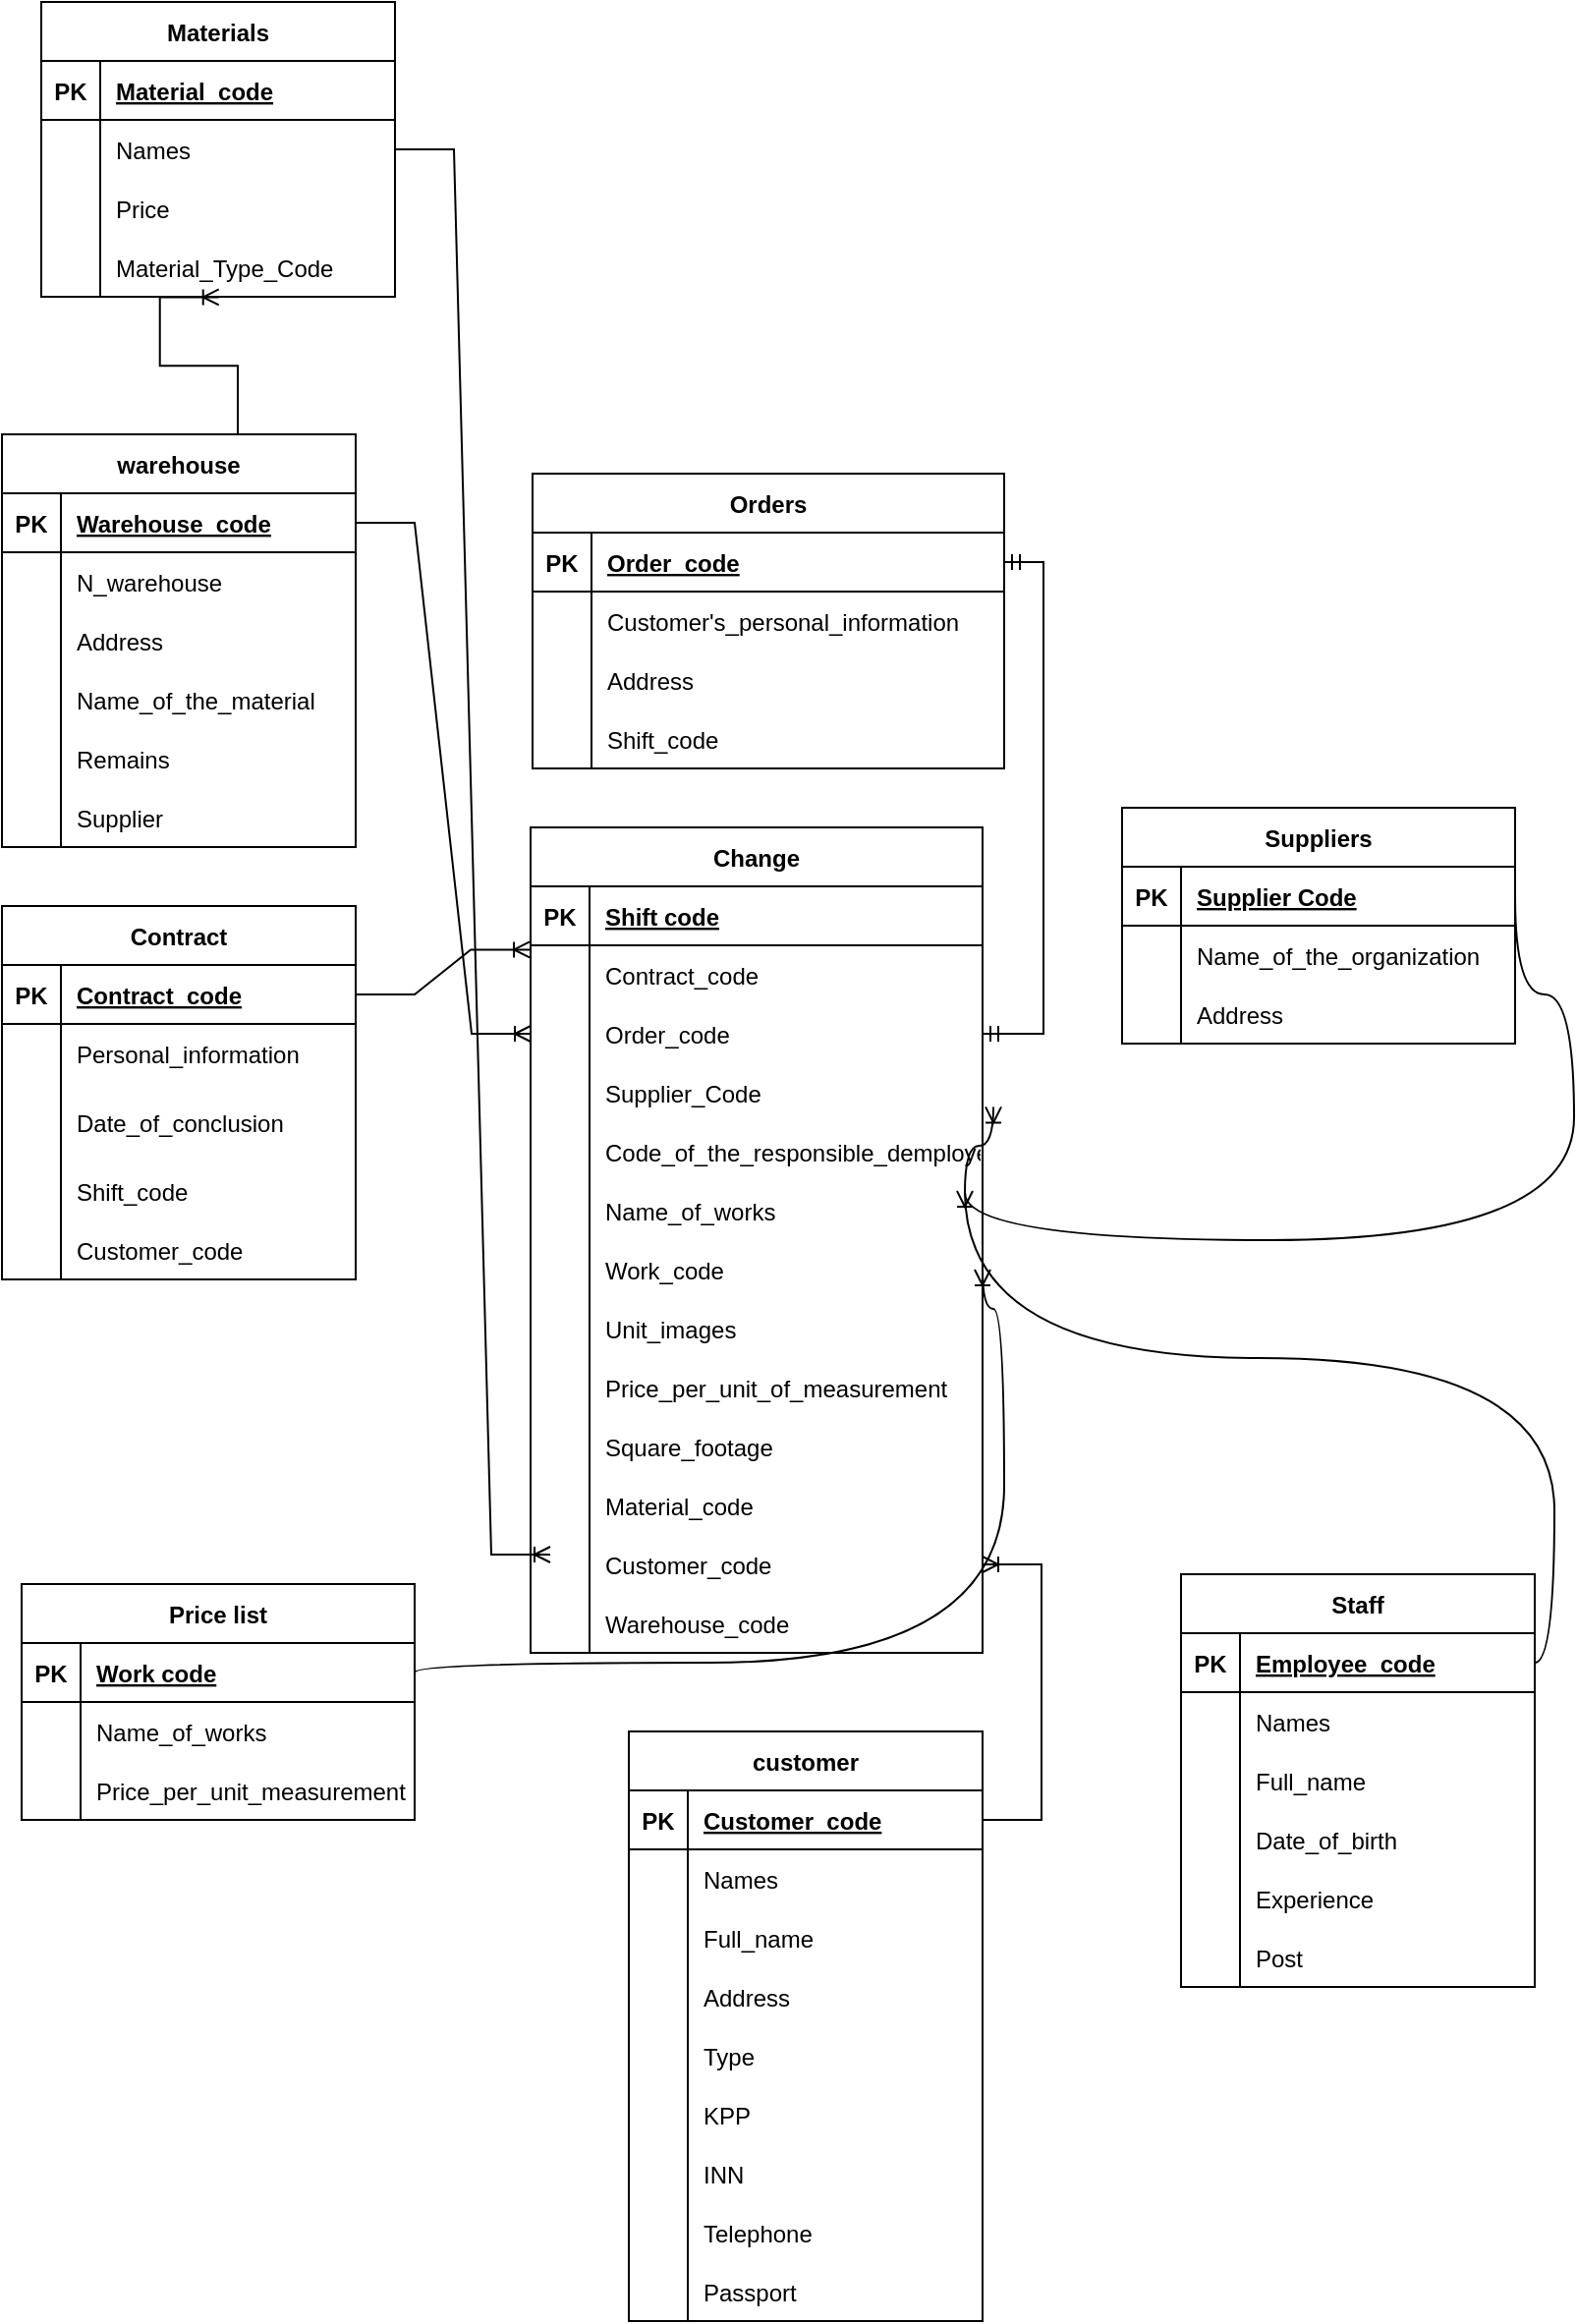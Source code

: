 <mxfile version="20.5.3" type="github">
  <diagram id="OFI7wvl5KYQrq9Ls-xoK" name="Страница 1">
    <mxGraphModel dx="997" dy="1709" grid="1" gridSize="10" guides="1" tooltips="1" connect="1" arrows="1" fold="1" page="1" pageScale="1" pageWidth="827" pageHeight="1169" math="0" shadow="0">
      <root>
        <mxCell id="0" />
        <mxCell id="1" parent="0" />
        <mxCell id="4_44RCQVXp3k6kY-jnT7-1" value="Contract" style="shape=table;startSize=30;container=1;collapsible=1;childLayout=tableLayout;fixedRows=1;rowLines=0;fontStyle=1;align=center;resizeLast=1;" parent="1" vertex="1">
          <mxGeometry x="10" y="180" width="180" height="190" as="geometry" />
        </mxCell>
        <mxCell id="4_44RCQVXp3k6kY-jnT7-2" value="" style="shape=tableRow;horizontal=0;startSize=0;swimlaneHead=0;swimlaneBody=0;fillColor=none;collapsible=0;dropTarget=0;points=[[0,0.5],[1,0.5]];portConstraint=eastwest;top=0;left=0;right=0;bottom=1;" parent="4_44RCQVXp3k6kY-jnT7-1" vertex="1">
          <mxGeometry y="30" width="180" height="30" as="geometry" />
        </mxCell>
        <mxCell id="4_44RCQVXp3k6kY-jnT7-3" value="PK" style="shape=partialRectangle;connectable=0;fillColor=none;top=0;left=0;bottom=0;right=0;fontStyle=1;overflow=hidden;" parent="4_44RCQVXp3k6kY-jnT7-2" vertex="1">
          <mxGeometry width="30" height="30" as="geometry">
            <mxRectangle width="30" height="30" as="alternateBounds" />
          </mxGeometry>
        </mxCell>
        <mxCell id="4_44RCQVXp3k6kY-jnT7-4" value="Contract_code" style="shape=partialRectangle;connectable=0;fillColor=none;top=0;left=0;bottom=0;right=0;align=left;spacingLeft=6;fontStyle=5;overflow=hidden;" parent="4_44RCQVXp3k6kY-jnT7-2" vertex="1">
          <mxGeometry x="30" width="150" height="30" as="geometry">
            <mxRectangle width="150" height="30" as="alternateBounds" />
          </mxGeometry>
        </mxCell>
        <mxCell id="4_44RCQVXp3k6kY-jnT7-5" value="" style="shape=tableRow;horizontal=0;startSize=0;swimlaneHead=0;swimlaneBody=0;fillColor=none;collapsible=0;dropTarget=0;points=[[0,0.5],[1,0.5]];portConstraint=eastwest;top=0;left=0;right=0;bottom=0;" parent="4_44RCQVXp3k6kY-jnT7-1" vertex="1">
          <mxGeometry y="60" width="180" height="30" as="geometry" />
        </mxCell>
        <mxCell id="4_44RCQVXp3k6kY-jnT7-6" value="" style="shape=partialRectangle;connectable=0;fillColor=none;top=0;left=0;bottom=0;right=0;editable=1;overflow=hidden;" parent="4_44RCQVXp3k6kY-jnT7-5" vertex="1">
          <mxGeometry width="30" height="30" as="geometry">
            <mxRectangle width="30" height="30" as="alternateBounds" />
          </mxGeometry>
        </mxCell>
        <mxCell id="4_44RCQVXp3k6kY-jnT7-7" value="Personal_information" style="shape=partialRectangle;connectable=0;fillColor=none;top=0;left=0;bottom=0;right=0;align=left;spacingLeft=6;overflow=hidden;" parent="4_44RCQVXp3k6kY-jnT7-5" vertex="1">
          <mxGeometry x="30" width="150" height="30" as="geometry">
            <mxRectangle width="150" height="30" as="alternateBounds" />
          </mxGeometry>
        </mxCell>
        <mxCell id="4_44RCQVXp3k6kY-jnT7-8" value="" style="shape=tableRow;horizontal=0;startSize=0;swimlaneHead=0;swimlaneBody=0;fillColor=none;collapsible=0;dropTarget=0;points=[[0,0.5],[1,0.5]];portConstraint=eastwest;top=0;left=0;right=0;bottom=0;" parent="4_44RCQVXp3k6kY-jnT7-1" vertex="1">
          <mxGeometry y="90" width="180" height="40" as="geometry" />
        </mxCell>
        <mxCell id="4_44RCQVXp3k6kY-jnT7-9" value="" style="shape=partialRectangle;connectable=0;fillColor=none;top=0;left=0;bottom=0;right=0;editable=1;overflow=hidden;" parent="4_44RCQVXp3k6kY-jnT7-8" vertex="1">
          <mxGeometry width="30" height="40" as="geometry">
            <mxRectangle width="30" height="40" as="alternateBounds" />
          </mxGeometry>
        </mxCell>
        <mxCell id="4_44RCQVXp3k6kY-jnT7-10" value="Date_of_conclusion" style="shape=partialRectangle;connectable=0;fillColor=none;top=0;left=0;bottom=0;right=0;align=left;spacingLeft=6;overflow=hidden;" parent="4_44RCQVXp3k6kY-jnT7-8" vertex="1">
          <mxGeometry x="30" width="150" height="40" as="geometry">
            <mxRectangle width="150" height="40" as="alternateBounds" />
          </mxGeometry>
        </mxCell>
        <mxCell id="Oz47aColE9od0-12yIaC-39" style="shape=tableRow;horizontal=0;startSize=0;swimlaneHead=0;swimlaneBody=0;fillColor=none;collapsible=0;dropTarget=0;points=[[0,0.5],[1,0.5]];portConstraint=eastwest;top=0;left=0;right=0;bottom=0;" parent="4_44RCQVXp3k6kY-jnT7-1" vertex="1">
          <mxGeometry y="130" width="180" height="30" as="geometry" />
        </mxCell>
        <mxCell id="Oz47aColE9od0-12yIaC-40" style="shape=partialRectangle;connectable=0;fillColor=none;top=0;left=0;bottom=0;right=0;editable=1;overflow=hidden;" parent="Oz47aColE9od0-12yIaC-39" vertex="1">
          <mxGeometry width="30" height="30" as="geometry">
            <mxRectangle width="30" height="30" as="alternateBounds" />
          </mxGeometry>
        </mxCell>
        <mxCell id="Oz47aColE9od0-12yIaC-41" value="Shift_code" style="shape=partialRectangle;connectable=0;fillColor=none;top=0;left=0;bottom=0;right=0;align=left;spacingLeft=6;overflow=hidden;" parent="Oz47aColE9od0-12yIaC-39" vertex="1">
          <mxGeometry x="30" width="150" height="30" as="geometry">
            <mxRectangle width="150" height="30" as="alternateBounds" />
          </mxGeometry>
        </mxCell>
        <mxCell id="Oz47aColE9od0-12yIaC-42" style="shape=tableRow;horizontal=0;startSize=0;swimlaneHead=0;swimlaneBody=0;fillColor=none;collapsible=0;dropTarget=0;points=[[0,0.5],[1,0.5]];portConstraint=eastwest;top=0;left=0;right=0;bottom=0;" parent="4_44RCQVXp3k6kY-jnT7-1" vertex="1">
          <mxGeometry y="160" width="180" height="30" as="geometry" />
        </mxCell>
        <mxCell id="Oz47aColE9od0-12yIaC-43" style="shape=partialRectangle;connectable=0;fillColor=none;top=0;left=0;bottom=0;right=0;editable=1;overflow=hidden;" parent="Oz47aColE9od0-12yIaC-42" vertex="1">
          <mxGeometry width="30" height="30" as="geometry">
            <mxRectangle width="30" height="30" as="alternateBounds" />
          </mxGeometry>
        </mxCell>
        <mxCell id="Oz47aColE9od0-12yIaC-44" value="Customer_code" style="shape=partialRectangle;connectable=0;fillColor=none;top=0;left=0;bottom=0;right=0;align=left;spacingLeft=6;overflow=hidden;" parent="Oz47aColE9od0-12yIaC-42" vertex="1">
          <mxGeometry x="30" width="150" height="30" as="geometry">
            <mxRectangle width="150" height="30" as="alternateBounds" />
          </mxGeometry>
        </mxCell>
        <mxCell id="4_44RCQVXp3k6kY-jnT7-11" value="Change" style="shape=table;startSize=30;container=1;collapsible=1;childLayout=tableLayout;fixedRows=1;rowLines=0;fontStyle=1;align=center;resizeLast=1;gradientColor=none;" parent="1" vertex="1">
          <mxGeometry x="279" y="140" width="230" height="420" as="geometry" />
        </mxCell>
        <mxCell id="4_44RCQVXp3k6kY-jnT7-12" value="" style="shape=tableRow;horizontal=0;startSize=0;swimlaneHead=0;swimlaneBody=0;fillColor=none;collapsible=0;dropTarget=0;points=[[0,0.5],[1,0.5]];portConstraint=eastwest;top=0;left=0;right=0;bottom=1;" parent="4_44RCQVXp3k6kY-jnT7-11" vertex="1">
          <mxGeometry y="30" width="230" height="30" as="geometry" />
        </mxCell>
        <mxCell id="4_44RCQVXp3k6kY-jnT7-13" value="PK" style="shape=partialRectangle;connectable=0;fillColor=none;top=0;left=0;bottom=0;right=0;fontStyle=1;overflow=hidden;" parent="4_44RCQVXp3k6kY-jnT7-12" vertex="1">
          <mxGeometry width="30" height="30" as="geometry">
            <mxRectangle width="30" height="30" as="alternateBounds" />
          </mxGeometry>
        </mxCell>
        <mxCell id="4_44RCQVXp3k6kY-jnT7-14" value="Shift code" style="shape=partialRectangle;connectable=0;fillColor=none;top=0;left=0;bottom=0;right=0;align=left;spacingLeft=6;fontStyle=5;overflow=hidden;" parent="4_44RCQVXp3k6kY-jnT7-12" vertex="1">
          <mxGeometry x="30" width="200" height="30" as="geometry">
            <mxRectangle width="200" height="30" as="alternateBounds" />
          </mxGeometry>
        </mxCell>
        <mxCell id="4_44RCQVXp3k6kY-jnT7-15" value="" style="shape=tableRow;horizontal=0;startSize=0;swimlaneHead=0;swimlaneBody=0;fillColor=none;collapsible=0;dropTarget=0;points=[[0,0.5],[1,0.5]];portConstraint=eastwest;top=0;left=0;right=0;bottom=0;" parent="4_44RCQVXp3k6kY-jnT7-11" vertex="1">
          <mxGeometry y="60" width="230" height="30" as="geometry" />
        </mxCell>
        <mxCell id="4_44RCQVXp3k6kY-jnT7-16" value="" style="shape=partialRectangle;connectable=0;fillColor=none;top=0;left=0;bottom=0;right=0;editable=1;overflow=hidden;" parent="4_44RCQVXp3k6kY-jnT7-15" vertex="1">
          <mxGeometry width="30" height="30" as="geometry">
            <mxRectangle width="30" height="30" as="alternateBounds" />
          </mxGeometry>
        </mxCell>
        <mxCell id="4_44RCQVXp3k6kY-jnT7-17" value="Contract_code" style="shape=partialRectangle;connectable=0;fillColor=none;top=0;left=0;bottom=0;right=0;align=left;spacingLeft=6;overflow=hidden;" parent="4_44RCQVXp3k6kY-jnT7-15" vertex="1">
          <mxGeometry x="30" width="200" height="30" as="geometry">
            <mxRectangle width="200" height="30" as="alternateBounds" />
          </mxGeometry>
        </mxCell>
        <mxCell id="4_44RCQVXp3k6kY-jnT7-18" value="" style="shape=tableRow;horizontal=0;startSize=0;swimlaneHead=0;swimlaneBody=0;fillColor=none;collapsible=0;dropTarget=0;points=[[0,0.5],[1,0.5]];portConstraint=eastwest;top=0;left=0;right=0;bottom=0;" parent="4_44RCQVXp3k6kY-jnT7-11" vertex="1">
          <mxGeometry y="90" width="230" height="30" as="geometry" />
        </mxCell>
        <mxCell id="4_44RCQVXp3k6kY-jnT7-19" value="" style="shape=partialRectangle;connectable=0;fillColor=none;top=0;left=0;bottom=0;right=0;editable=1;overflow=hidden;" parent="4_44RCQVXp3k6kY-jnT7-18" vertex="1">
          <mxGeometry width="30" height="30" as="geometry">
            <mxRectangle width="30" height="30" as="alternateBounds" />
          </mxGeometry>
        </mxCell>
        <mxCell id="4_44RCQVXp3k6kY-jnT7-20" value="Order_code" style="shape=partialRectangle;connectable=0;fillColor=none;top=0;left=0;bottom=0;right=0;align=left;spacingLeft=6;overflow=hidden;" parent="4_44RCQVXp3k6kY-jnT7-18" vertex="1">
          <mxGeometry x="30" width="200" height="30" as="geometry">
            <mxRectangle width="200" height="30" as="alternateBounds" />
          </mxGeometry>
        </mxCell>
        <mxCell id="4_44RCQVXp3k6kY-jnT7-21" style="shape=tableRow;horizontal=0;startSize=0;swimlaneHead=0;swimlaneBody=0;fillColor=none;collapsible=0;dropTarget=0;points=[[0,0.5],[1,0.5]];portConstraint=eastwest;top=0;left=0;right=0;bottom=0;" parent="4_44RCQVXp3k6kY-jnT7-11" vertex="1">
          <mxGeometry y="120" width="230" height="30" as="geometry" />
        </mxCell>
        <mxCell id="4_44RCQVXp3k6kY-jnT7-22" style="shape=partialRectangle;connectable=0;fillColor=none;top=0;left=0;bottom=0;right=0;editable=1;overflow=hidden;" parent="4_44RCQVXp3k6kY-jnT7-21" vertex="1">
          <mxGeometry width="30" height="30" as="geometry">
            <mxRectangle width="30" height="30" as="alternateBounds" />
          </mxGeometry>
        </mxCell>
        <mxCell id="4_44RCQVXp3k6kY-jnT7-23" value="Supplier_Code" style="shape=partialRectangle;connectable=0;fillColor=none;top=0;left=0;bottom=0;right=0;align=left;spacingLeft=6;overflow=hidden;" parent="4_44RCQVXp3k6kY-jnT7-21" vertex="1">
          <mxGeometry x="30" width="200" height="30" as="geometry">
            <mxRectangle width="200" height="30" as="alternateBounds" />
          </mxGeometry>
        </mxCell>
        <mxCell id="4_44RCQVXp3k6kY-jnT7-24" style="shape=tableRow;horizontal=0;startSize=0;swimlaneHead=0;swimlaneBody=0;fillColor=none;collapsible=0;dropTarget=0;points=[[0,0.5],[1,0.5]];portConstraint=eastwest;top=0;left=0;right=0;bottom=0;" parent="4_44RCQVXp3k6kY-jnT7-11" vertex="1">
          <mxGeometry y="150" width="230" height="30" as="geometry" />
        </mxCell>
        <mxCell id="4_44RCQVXp3k6kY-jnT7-25" style="shape=partialRectangle;connectable=0;fillColor=none;top=0;left=0;bottom=0;right=0;editable=1;overflow=hidden;" parent="4_44RCQVXp3k6kY-jnT7-24" vertex="1">
          <mxGeometry width="30" height="30" as="geometry">
            <mxRectangle width="30" height="30" as="alternateBounds" />
          </mxGeometry>
        </mxCell>
        <mxCell id="4_44RCQVXp3k6kY-jnT7-26" value="Code_of_the_responsible_demployee" style="shape=partialRectangle;connectable=0;fillColor=none;top=0;left=0;bottom=0;right=0;align=left;spacingLeft=6;overflow=hidden;" parent="4_44RCQVXp3k6kY-jnT7-24" vertex="1">
          <mxGeometry x="30" width="200" height="30" as="geometry">
            <mxRectangle width="200" height="30" as="alternateBounds" />
          </mxGeometry>
        </mxCell>
        <mxCell id="4_44RCQVXp3k6kY-jnT7-27" style="shape=tableRow;horizontal=0;startSize=0;swimlaneHead=0;swimlaneBody=0;fillColor=none;collapsible=0;dropTarget=0;points=[[0,0.5],[1,0.5]];portConstraint=eastwest;top=0;left=0;right=0;bottom=0;" parent="4_44RCQVXp3k6kY-jnT7-11" vertex="1">
          <mxGeometry y="180" width="230" height="30" as="geometry" />
        </mxCell>
        <mxCell id="4_44RCQVXp3k6kY-jnT7-28" style="shape=partialRectangle;connectable=0;fillColor=none;top=0;left=0;bottom=0;right=0;editable=1;overflow=hidden;" parent="4_44RCQVXp3k6kY-jnT7-27" vertex="1">
          <mxGeometry width="30" height="30" as="geometry">
            <mxRectangle width="30" height="30" as="alternateBounds" />
          </mxGeometry>
        </mxCell>
        <mxCell id="4_44RCQVXp3k6kY-jnT7-29" value="Name_of_works" style="shape=partialRectangle;connectable=0;fillColor=none;top=0;left=0;bottom=0;right=0;align=left;spacingLeft=6;overflow=hidden;" parent="4_44RCQVXp3k6kY-jnT7-27" vertex="1">
          <mxGeometry x="30" width="200" height="30" as="geometry">
            <mxRectangle width="200" height="30" as="alternateBounds" />
          </mxGeometry>
        </mxCell>
        <mxCell id="4_44RCQVXp3k6kY-jnT7-30" style="shape=tableRow;horizontal=0;startSize=0;swimlaneHead=0;swimlaneBody=0;fillColor=none;collapsible=0;dropTarget=0;points=[[0,0.5],[1,0.5]];portConstraint=eastwest;top=0;left=0;right=0;bottom=0;" parent="4_44RCQVXp3k6kY-jnT7-11" vertex="1">
          <mxGeometry y="210" width="230" height="30" as="geometry" />
        </mxCell>
        <mxCell id="4_44RCQVXp3k6kY-jnT7-31" style="shape=partialRectangle;connectable=0;fillColor=none;top=0;left=0;bottom=0;right=0;editable=1;overflow=hidden;" parent="4_44RCQVXp3k6kY-jnT7-30" vertex="1">
          <mxGeometry width="30" height="30" as="geometry">
            <mxRectangle width="30" height="30" as="alternateBounds" />
          </mxGeometry>
        </mxCell>
        <mxCell id="4_44RCQVXp3k6kY-jnT7-32" value="Work_code" style="shape=partialRectangle;connectable=0;fillColor=none;top=0;left=0;bottom=0;right=0;align=left;spacingLeft=6;overflow=hidden;" parent="4_44RCQVXp3k6kY-jnT7-30" vertex="1">
          <mxGeometry x="30" width="200" height="30" as="geometry">
            <mxRectangle width="200" height="30" as="alternateBounds" />
          </mxGeometry>
        </mxCell>
        <mxCell id="4_44RCQVXp3k6kY-jnT7-33" style="shape=tableRow;horizontal=0;startSize=0;swimlaneHead=0;swimlaneBody=0;fillColor=none;collapsible=0;dropTarget=0;points=[[0,0.5],[1,0.5]];portConstraint=eastwest;top=0;left=0;right=0;bottom=0;" parent="4_44RCQVXp3k6kY-jnT7-11" vertex="1">
          <mxGeometry y="240" width="230" height="30" as="geometry" />
        </mxCell>
        <mxCell id="4_44RCQVXp3k6kY-jnT7-34" style="shape=partialRectangle;connectable=0;fillColor=none;top=0;left=0;bottom=0;right=0;editable=1;overflow=hidden;" parent="4_44RCQVXp3k6kY-jnT7-33" vertex="1">
          <mxGeometry width="30" height="30" as="geometry">
            <mxRectangle width="30" height="30" as="alternateBounds" />
          </mxGeometry>
        </mxCell>
        <mxCell id="4_44RCQVXp3k6kY-jnT7-35" value="Unit_images" style="shape=partialRectangle;connectable=0;fillColor=none;top=0;left=0;bottom=0;right=0;align=left;spacingLeft=6;overflow=hidden;" parent="4_44RCQVXp3k6kY-jnT7-33" vertex="1">
          <mxGeometry x="30" width="200" height="30" as="geometry">
            <mxRectangle width="200" height="30" as="alternateBounds" />
          </mxGeometry>
        </mxCell>
        <mxCell id="4_44RCQVXp3k6kY-jnT7-36" style="shape=tableRow;horizontal=0;startSize=0;swimlaneHead=0;swimlaneBody=0;fillColor=none;collapsible=0;dropTarget=0;points=[[0,0.5],[1,0.5]];portConstraint=eastwest;top=0;left=0;right=0;bottom=0;" parent="4_44RCQVXp3k6kY-jnT7-11" vertex="1">
          <mxGeometry y="270" width="230" height="30" as="geometry" />
        </mxCell>
        <mxCell id="4_44RCQVXp3k6kY-jnT7-37" style="shape=partialRectangle;connectable=0;fillColor=none;top=0;left=0;bottom=0;right=0;editable=1;overflow=hidden;" parent="4_44RCQVXp3k6kY-jnT7-36" vertex="1">
          <mxGeometry width="30" height="30" as="geometry">
            <mxRectangle width="30" height="30" as="alternateBounds" />
          </mxGeometry>
        </mxCell>
        <mxCell id="4_44RCQVXp3k6kY-jnT7-38" value="Price_per_unit_of_measurement" style="shape=partialRectangle;connectable=0;fillColor=none;top=0;left=0;bottom=0;right=0;align=left;spacingLeft=6;overflow=hidden;" parent="4_44RCQVXp3k6kY-jnT7-36" vertex="1">
          <mxGeometry x="30" width="200" height="30" as="geometry">
            <mxRectangle width="200" height="30" as="alternateBounds" />
          </mxGeometry>
        </mxCell>
        <mxCell id="4_44RCQVXp3k6kY-jnT7-39" style="shape=tableRow;horizontal=0;startSize=0;swimlaneHead=0;swimlaneBody=0;fillColor=none;collapsible=0;dropTarget=0;points=[[0,0.5],[1,0.5]];portConstraint=eastwest;top=0;left=0;right=0;bottom=0;" parent="4_44RCQVXp3k6kY-jnT7-11" vertex="1">
          <mxGeometry y="300" width="230" height="30" as="geometry" />
        </mxCell>
        <mxCell id="4_44RCQVXp3k6kY-jnT7-40" style="shape=partialRectangle;connectable=0;fillColor=none;top=0;left=0;bottom=0;right=0;editable=1;overflow=hidden;" parent="4_44RCQVXp3k6kY-jnT7-39" vertex="1">
          <mxGeometry width="30" height="30" as="geometry">
            <mxRectangle width="30" height="30" as="alternateBounds" />
          </mxGeometry>
        </mxCell>
        <mxCell id="4_44RCQVXp3k6kY-jnT7-41" value="Square_footage" style="shape=partialRectangle;connectable=0;fillColor=none;top=0;left=0;bottom=0;right=0;align=left;spacingLeft=6;overflow=hidden;" parent="4_44RCQVXp3k6kY-jnT7-39" vertex="1">
          <mxGeometry x="30" width="200" height="30" as="geometry">
            <mxRectangle width="200" height="30" as="alternateBounds" />
          </mxGeometry>
        </mxCell>
        <mxCell id="Oz47aColE9od0-12yIaC-48" style="shape=tableRow;horizontal=0;startSize=0;swimlaneHead=0;swimlaneBody=0;fillColor=none;collapsible=0;dropTarget=0;points=[[0,0.5],[1,0.5]];portConstraint=eastwest;top=0;left=0;right=0;bottom=0;" parent="4_44RCQVXp3k6kY-jnT7-11" vertex="1">
          <mxGeometry y="330" width="230" height="30" as="geometry" />
        </mxCell>
        <mxCell id="Oz47aColE9od0-12yIaC-49" style="shape=partialRectangle;connectable=0;fillColor=none;top=0;left=0;bottom=0;right=0;editable=1;overflow=hidden;" parent="Oz47aColE9od0-12yIaC-48" vertex="1">
          <mxGeometry width="30" height="30" as="geometry">
            <mxRectangle width="30" height="30" as="alternateBounds" />
          </mxGeometry>
        </mxCell>
        <mxCell id="Oz47aColE9od0-12yIaC-50" value="Material_code" style="shape=partialRectangle;connectable=0;fillColor=none;top=0;left=0;bottom=0;right=0;align=left;spacingLeft=6;overflow=hidden;" parent="Oz47aColE9od0-12yIaC-48" vertex="1">
          <mxGeometry x="30" width="200" height="30" as="geometry">
            <mxRectangle width="200" height="30" as="alternateBounds" />
          </mxGeometry>
        </mxCell>
        <mxCell id="Oz47aColE9od0-12yIaC-54" style="shape=tableRow;horizontal=0;startSize=0;swimlaneHead=0;swimlaneBody=0;fillColor=none;collapsible=0;dropTarget=0;points=[[0,0.5],[1,0.5]];portConstraint=eastwest;top=0;left=0;right=0;bottom=0;" parent="4_44RCQVXp3k6kY-jnT7-11" vertex="1">
          <mxGeometry y="360" width="230" height="30" as="geometry" />
        </mxCell>
        <mxCell id="Oz47aColE9od0-12yIaC-55" style="shape=partialRectangle;connectable=0;fillColor=none;top=0;left=0;bottom=0;right=0;editable=1;overflow=hidden;" parent="Oz47aColE9od0-12yIaC-54" vertex="1">
          <mxGeometry width="30" height="30" as="geometry">
            <mxRectangle width="30" height="30" as="alternateBounds" />
          </mxGeometry>
        </mxCell>
        <mxCell id="Oz47aColE9od0-12yIaC-56" value="Customer_code" style="shape=partialRectangle;connectable=0;fillColor=none;top=0;left=0;bottom=0;right=0;align=left;spacingLeft=6;overflow=hidden;" parent="Oz47aColE9od0-12yIaC-54" vertex="1">
          <mxGeometry x="30" width="200" height="30" as="geometry">
            <mxRectangle width="200" height="30" as="alternateBounds" />
          </mxGeometry>
        </mxCell>
        <mxCell id="jKsyTFq1Ipi8PU-efVDU-51" style="shape=tableRow;horizontal=0;startSize=0;swimlaneHead=0;swimlaneBody=0;fillColor=none;collapsible=0;dropTarget=0;points=[[0,0.5],[1,0.5]];portConstraint=eastwest;top=0;left=0;right=0;bottom=0;" vertex="1" parent="4_44RCQVXp3k6kY-jnT7-11">
          <mxGeometry y="390" width="230" height="30" as="geometry" />
        </mxCell>
        <mxCell id="jKsyTFq1Ipi8PU-efVDU-52" style="shape=partialRectangle;connectable=0;fillColor=none;top=0;left=0;bottom=0;right=0;editable=1;overflow=hidden;" vertex="1" parent="jKsyTFq1Ipi8PU-efVDU-51">
          <mxGeometry width="30" height="30" as="geometry">
            <mxRectangle width="30" height="30" as="alternateBounds" />
          </mxGeometry>
        </mxCell>
        <mxCell id="jKsyTFq1Ipi8PU-efVDU-53" value="Warehouse_code" style="shape=partialRectangle;connectable=0;fillColor=none;top=0;left=0;bottom=0;right=0;align=left;spacingLeft=6;overflow=hidden;" vertex="1" parent="jKsyTFq1Ipi8PU-efVDU-51">
          <mxGeometry x="30" width="200" height="30" as="geometry">
            <mxRectangle width="200" height="30" as="alternateBounds" />
          </mxGeometry>
        </mxCell>
        <mxCell id="4_44RCQVXp3k6kY-jnT7-42" value="Orders" style="shape=table;startSize=30;container=1;collapsible=1;childLayout=tableLayout;fixedRows=1;rowLines=0;fontStyle=1;align=center;resizeLast=1;" parent="1" vertex="1">
          <mxGeometry x="280" y="-40" width="240" height="150" as="geometry" />
        </mxCell>
        <mxCell id="4_44RCQVXp3k6kY-jnT7-43" value="" style="shape=tableRow;horizontal=0;startSize=0;swimlaneHead=0;swimlaneBody=0;fillColor=none;collapsible=0;dropTarget=0;points=[[0,0.5],[1,0.5]];portConstraint=eastwest;top=0;left=0;right=0;bottom=1;" parent="4_44RCQVXp3k6kY-jnT7-42" vertex="1">
          <mxGeometry y="30" width="240" height="30" as="geometry" />
        </mxCell>
        <mxCell id="4_44RCQVXp3k6kY-jnT7-44" value="PK" style="shape=partialRectangle;connectable=0;fillColor=none;top=0;left=0;bottom=0;right=0;fontStyle=1;overflow=hidden;" parent="4_44RCQVXp3k6kY-jnT7-43" vertex="1">
          <mxGeometry width="30" height="30" as="geometry">
            <mxRectangle width="30" height="30" as="alternateBounds" />
          </mxGeometry>
        </mxCell>
        <mxCell id="4_44RCQVXp3k6kY-jnT7-45" value="Order_code" style="shape=partialRectangle;connectable=0;fillColor=none;top=0;left=0;bottom=0;right=0;align=left;spacingLeft=6;fontStyle=5;overflow=hidden;" parent="4_44RCQVXp3k6kY-jnT7-43" vertex="1">
          <mxGeometry x="30" width="210" height="30" as="geometry">
            <mxRectangle width="210" height="30" as="alternateBounds" />
          </mxGeometry>
        </mxCell>
        <mxCell id="4_44RCQVXp3k6kY-jnT7-46" value="" style="shape=tableRow;horizontal=0;startSize=0;swimlaneHead=0;swimlaneBody=0;fillColor=none;collapsible=0;dropTarget=0;points=[[0,0.5],[1,0.5]];portConstraint=eastwest;top=0;left=0;right=0;bottom=0;" parent="4_44RCQVXp3k6kY-jnT7-42" vertex="1">
          <mxGeometry y="60" width="240" height="30" as="geometry" />
        </mxCell>
        <mxCell id="4_44RCQVXp3k6kY-jnT7-47" value="" style="shape=partialRectangle;connectable=0;fillColor=none;top=0;left=0;bottom=0;right=0;editable=1;overflow=hidden;" parent="4_44RCQVXp3k6kY-jnT7-46" vertex="1">
          <mxGeometry width="30" height="30" as="geometry">
            <mxRectangle width="30" height="30" as="alternateBounds" />
          </mxGeometry>
        </mxCell>
        <mxCell id="4_44RCQVXp3k6kY-jnT7-48" value="Customer&#39;s_personal_information" style="shape=partialRectangle;connectable=0;fillColor=none;top=0;left=0;bottom=0;right=0;align=left;spacingLeft=6;overflow=hidden;" parent="4_44RCQVXp3k6kY-jnT7-46" vertex="1">
          <mxGeometry x="30" width="210" height="30" as="geometry">
            <mxRectangle width="210" height="30" as="alternateBounds" />
          </mxGeometry>
        </mxCell>
        <mxCell id="4_44RCQVXp3k6kY-jnT7-49" value="" style="shape=tableRow;horizontal=0;startSize=0;swimlaneHead=0;swimlaneBody=0;fillColor=none;collapsible=0;dropTarget=0;points=[[0,0.5],[1,0.5]];portConstraint=eastwest;top=0;left=0;right=0;bottom=0;" parent="4_44RCQVXp3k6kY-jnT7-42" vertex="1">
          <mxGeometry y="90" width="240" height="30" as="geometry" />
        </mxCell>
        <mxCell id="4_44RCQVXp3k6kY-jnT7-50" value="" style="shape=partialRectangle;connectable=0;fillColor=none;top=0;left=0;bottom=0;right=0;editable=1;overflow=hidden;" parent="4_44RCQVXp3k6kY-jnT7-49" vertex="1">
          <mxGeometry width="30" height="30" as="geometry">
            <mxRectangle width="30" height="30" as="alternateBounds" />
          </mxGeometry>
        </mxCell>
        <mxCell id="4_44RCQVXp3k6kY-jnT7-51" value="Address" style="shape=partialRectangle;connectable=0;fillColor=none;top=0;left=0;bottom=0;right=0;align=left;spacingLeft=6;overflow=hidden;" parent="4_44RCQVXp3k6kY-jnT7-49" vertex="1">
          <mxGeometry x="30" width="210" height="30" as="geometry">
            <mxRectangle width="210" height="30" as="alternateBounds" />
          </mxGeometry>
        </mxCell>
        <mxCell id="4_44RCQVXp3k6kY-jnT7-52" style="shape=tableRow;horizontal=0;startSize=0;swimlaneHead=0;swimlaneBody=0;fillColor=none;collapsible=0;dropTarget=0;points=[[0,0.5],[1,0.5]];portConstraint=eastwest;top=0;left=0;right=0;bottom=0;" parent="4_44RCQVXp3k6kY-jnT7-42" vertex="1">
          <mxGeometry y="120" width="240" height="30" as="geometry" />
        </mxCell>
        <mxCell id="4_44RCQVXp3k6kY-jnT7-53" style="shape=partialRectangle;connectable=0;fillColor=none;top=0;left=0;bottom=0;right=0;editable=1;overflow=hidden;" parent="4_44RCQVXp3k6kY-jnT7-52" vertex="1">
          <mxGeometry width="30" height="30" as="geometry">
            <mxRectangle width="30" height="30" as="alternateBounds" />
          </mxGeometry>
        </mxCell>
        <mxCell id="4_44RCQVXp3k6kY-jnT7-54" value="Shift_code" style="shape=partialRectangle;connectable=0;fillColor=none;top=0;left=0;bottom=0;right=0;align=left;spacingLeft=6;overflow=hidden;" parent="4_44RCQVXp3k6kY-jnT7-52" vertex="1">
          <mxGeometry x="30" width="210" height="30" as="geometry">
            <mxRectangle width="210" height="30" as="alternateBounds" />
          </mxGeometry>
        </mxCell>
        <mxCell id="4_44RCQVXp3k6kY-jnT7-55" value="Suppliers" style="shape=table;startSize=30;container=1;collapsible=1;childLayout=tableLayout;fixedRows=1;rowLines=0;fontStyle=1;align=center;resizeLast=1;" parent="1" vertex="1">
          <mxGeometry x="580" y="130" width="200" height="120" as="geometry" />
        </mxCell>
        <mxCell id="4_44RCQVXp3k6kY-jnT7-56" value="" style="shape=tableRow;horizontal=0;startSize=0;swimlaneHead=0;swimlaneBody=0;fillColor=none;collapsible=0;dropTarget=0;points=[[0,0.5],[1,0.5]];portConstraint=eastwest;top=0;left=0;right=0;bottom=1;" parent="4_44RCQVXp3k6kY-jnT7-55" vertex="1">
          <mxGeometry y="30" width="200" height="30" as="geometry" />
        </mxCell>
        <mxCell id="4_44RCQVXp3k6kY-jnT7-57" value="PK" style="shape=partialRectangle;connectable=0;fillColor=none;top=0;left=0;bottom=0;right=0;fontStyle=1;overflow=hidden;" parent="4_44RCQVXp3k6kY-jnT7-56" vertex="1">
          <mxGeometry width="30" height="30" as="geometry">
            <mxRectangle width="30" height="30" as="alternateBounds" />
          </mxGeometry>
        </mxCell>
        <mxCell id="4_44RCQVXp3k6kY-jnT7-58" value="Supplier Code" style="shape=partialRectangle;connectable=0;fillColor=none;top=0;left=0;bottom=0;right=0;align=left;spacingLeft=6;fontStyle=5;overflow=hidden;" parent="4_44RCQVXp3k6kY-jnT7-56" vertex="1">
          <mxGeometry x="30" width="170" height="30" as="geometry">
            <mxRectangle width="170" height="30" as="alternateBounds" />
          </mxGeometry>
        </mxCell>
        <mxCell id="4_44RCQVXp3k6kY-jnT7-59" value="" style="shape=tableRow;horizontal=0;startSize=0;swimlaneHead=0;swimlaneBody=0;fillColor=none;collapsible=0;dropTarget=0;points=[[0,0.5],[1,0.5]];portConstraint=eastwest;top=0;left=0;right=0;bottom=0;" parent="4_44RCQVXp3k6kY-jnT7-55" vertex="1">
          <mxGeometry y="60" width="200" height="30" as="geometry" />
        </mxCell>
        <mxCell id="4_44RCQVXp3k6kY-jnT7-60" value="" style="shape=partialRectangle;connectable=0;fillColor=none;top=0;left=0;bottom=0;right=0;editable=1;overflow=hidden;" parent="4_44RCQVXp3k6kY-jnT7-59" vertex="1">
          <mxGeometry width="30" height="30" as="geometry">
            <mxRectangle width="30" height="30" as="alternateBounds" />
          </mxGeometry>
        </mxCell>
        <mxCell id="4_44RCQVXp3k6kY-jnT7-61" value="Name_of_the_organization" style="shape=partialRectangle;connectable=0;fillColor=none;top=0;left=0;bottom=0;right=0;align=left;spacingLeft=6;overflow=hidden;" parent="4_44RCQVXp3k6kY-jnT7-59" vertex="1">
          <mxGeometry x="30" width="170" height="30" as="geometry">
            <mxRectangle width="170" height="30" as="alternateBounds" />
          </mxGeometry>
        </mxCell>
        <mxCell id="4_44RCQVXp3k6kY-jnT7-62" value="" style="shape=tableRow;horizontal=0;startSize=0;swimlaneHead=0;swimlaneBody=0;fillColor=none;collapsible=0;dropTarget=0;points=[[0,0.5],[1,0.5]];portConstraint=eastwest;top=0;left=0;right=0;bottom=0;" parent="4_44RCQVXp3k6kY-jnT7-55" vertex="1">
          <mxGeometry y="90" width="200" height="30" as="geometry" />
        </mxCell>
        <mxCell id="4_44RCQVXp3k6kY-jnT7-63" value="" style="shape=partialRectangle;connectable=0;fillColor=none;top=0;left=0;bottom=0;right=0;editable=1;overflow=hidden;" parent="4_44RCQVXp3k6kY-jnT7-62" vertex="1">
          <mxGeometry width="30" height="30" as="geometry">
            <mxRectangle width="30" height="30" as="alternateBounds" />
          </mxGeometry>
        </mxCell>
        <mxCell id="4_44RCQVXp3k6kY-jnT7-64" value="Address" style="shape=partialRectangle;connectable=0;fillColor=none;top=0;left=0;bottom=0;right=0;align=left;spacingLeft=6;overflow=hidden;" parent="4_44RCQVXp3k6kY-jnT7-62" vertex="1">
          <mxGeometry x="30" width="170" height="30" as="geometry">
            <mxRectangle width="170" height="30" as="alternateBounds" />
          </mxGeometry>
        </mxCell>
        <mxCell id="4_44RCQVXp3k6kY-jnT7-65" value="Staff" style="shape=table;startSize=30;container=1;collapsible=1;childLayout=tableLayout;fixedRows=1;rowLines=0;fontStyle=1;align=center;resizeLast=1;" parent="1" vertex="1">
          <mxGeometry x="610" y="520" width="180" height="210" as="geometry" />
        </mxCell>
        <mxCell id="4_44RCQVXp3k6kY-jnT7-66" value="" style="shape=tableRow;horizontal=0;startSize=0;swimlaneHead=0;swimlaneBody=0;fillColor=none;collapsible=0;dropTarget=0;points=[[0,0.5],[1,0.5]];portConstraint=eastwest;top=0;left=0;right=0;bottom=1;" parent="4_44RCQVXp3k6kY-jnT7-65" vertex="1">
          <mxGeometry y="30" width="180" height="30" as="geometry" />
        </mxCell>
        <mxCell id="4_44RCQVXp3k6kY-jnT7-67" value="PK" style="shape=partialRectangle;connectable=0;fillColor=none;top=0;left=0;bottom=0;right=0;fontStyle=1;overflow=hidden;" parent="4_44RCQVXp3k6kY-jnT7-66" vertex="1">
          <mxGeometry width="30" height="30" as="geometry">
            <mxRectangle width="30" height="30" as="alternateBounds" />
          </mxGeometry>
        </mxCell>
        <mxCell id="4_44RCQVXp3k6kY-jnT7-68" value="Employee_code" style="shape=partialRectangle;connectable=0;fillColor=none;top=0;left=0;bottom=0;right=0;align=left;spacingLeft=6;fontStyle=5;overflow=hidden;" parent="4_44RCQVXp3k6kY-jnT7-66" vertex="1">
          <mxGeometry x="30" width="150" height="30" as="geometry">
            <mxRectangle width="150" height="30" as="alternateBounds" />
          </mxGeometry>
        </mxCell>
        <mxCell id="4_44RCQVXp3k6kY-jnT7-69" value="" style="shape=tableRow;horizontal=0;startSize=0;swimlaneHead=0;swimlaneBody=0;fillColor=none;collapsible=0;dropTarget=0;points=[[0,0.5],[1,0.5]];portConstraint=eastwest;top=0;left=0;right=0;bottom=0;" parent="4_44RCQVXp3k6kY-jnT7-65" vertex="1">
          <mxGeometry y="60" width="180" height="30" as="geometry" />
        </mxCell>
        <mxCell id="4_44RCQVXp3k6kY-jnT7-70" value="" style="shape=partialRectangle;connectable=0;fillColor=none;top=0;left=0;bottom=0;right=0;editable=1;overflow=hidden;" parent="4_44RCQVXp3k6kY-jnT7-69" vertex="1">
          <mxGeometry width="30" height="30" as="geometry">
            <mxRectangle width="30" height="30" as="alternateBounds" />
          </mxGeometry>
        </mxCell>
        <mxCell id="4_44RCQVXp3k6kY-jnT7-71" value="Names" style="shape=partialRectangle;connectable=0;fillColor=none;top=0;left=0;bottom=0;right=0;align=left;spacingLeft=6;overflow=hidden;" parent="4_44RCQVXp3k6kY-jnT7-69" vertex="1">
          <mxGeometry x="30" width="150" height="30" as="geometry">
            <mxRectangle width="150" height="30" as="alternateBounds" />
          </mxGeometry>
        </mxCell>
        <mxCell id="jKsyTFq1Ipi8PU-efVDU-12" style="shape=tableRow;horizontal=0;startSize=0;swimlaneHead=0;swimlaneBody=0;fillColor=none;collapsible=0;dropTarget=0;points=[[0,0.5],[1,0.5]];portConstraint=eastwest;top=0;left=0;right=0;bottom=0;" vertex="1" parent="4_44RCQVXp3k6kY-jnT7-65">
          <mxGeometry y="90" width="180" height="30" as="geometry" />
        </mxCell>
        <mxCell id="jKsyTFq1Ipi8PU-efVDU-13" style="shape=partialRectangle;connectable=0;fillColor=none;top=0;left=0;bottom=0;right=0;editable=1;overflow=hidden;" vertex="1" parent="jKsyTFq1Ipi8PU-efVDU-12">
          <mxGeometry width="30" height="30" as="geometry">
            <mxRectangle width="30" height="30" as="alternateBounds" />
          </mxGeometry>
        </mxCell>
        <mxCell id="jKsyTFq1Ipi8PU-efVDU-14" value="Full_name" style="shape=partialRectangle;connectable=0;fillColor=none;top=0;left=0;bottom=0;right=0;align=left;spacingLeft=6;overflow=hidden;" vertex="1" parent="jKsyTFq1Ipi8PU-efVDU-12">
          <mxGeometry x="30" width="150" height="30" as="geometry">
            <mxRectangle width="150" height="30" as="alternateBounds" />
          </mxGeometry>
        </mxCell>
        <mxCell id="4_44RCQVXp3k6kY-jnT7-72" value="" style="shape=tableRow;horizontal=0;startSize=0;swimlaneHead=0;swimlaneBody=0;fillColor=none;collapsible=0;dropTarget=0;points=[[0,0.5],[1,0.5]];portConstraint=eastwest;top=0;left=0;right=0;bottom=0;" parent="4_44RCQVXp3k6kY-jnT7-65" vertex="1">
          <mxGeometry y="120" width="180" height="30" as="geometry" />
        </mxCell>
        <mxCell id="4_44RCQVXp3k6kY-jnT7-73" value="" style="shape=partialRectangle;connectable=0;fillColor=none;top=0;left=0;bottom=0;right=0;editable=1;overflow=hidden;" parent="4_44RCQVXp3k6kY-jnT7-72" vertex="1">
          <mxGeometry width="30" height="30" as="geometry">
            <mxRectangle width="30" height="30" as="alternateBounds" />
          </mxGeometry>
        </mxCell>
        <mxCell id="4_44RCQVXp3k6kY-jnT7-74" value="Date_of_birth" style="shape=partialRectangle;connectable=0;fillColor=none;top=0;left=0;bottom=0;right=0;align=left;spacingLeft=6;overflow=hidden;" parent="4_44RCQVXp3k6kY-jnT7-72" vertex="1">
          <mxGeometry x="30" width="150" height="30" as="geometry">
            <mxRectangle width="150" height="30" as="alternateBounds" />
          </mxGeometry>
        </mxCell>
        <mxCell id="4_44RCQVXp3k6kY-jnT7-75" style="shape=tableRow;horizontal=0;startSize=0;swimlaneHead=0;swimlaneBody=0;fillColor=none;collapsible=0;dropTarget=0;points=[[0,0.5],[1,0.5]];portConstraint=eastwest;top=0;left=0;right=0;bottom=0;" parent="4_44RCQVXp3k6kY-jnT7-65" vertex="1">
          <mxGeometry y="150" width="180" height="30" as="geometry" />
        </mxCell>
        <mxCell id="4_44RCQVXp3k6kY-jnT7-76" style="shape=partialRectangle;connectable=0;fillColor=none;top=0;left=0;bottom=0;right=0;editable=1;overflow=hidden;" parent="4_44RCQVXp3k6kY-jnT7-75" vertex="1">
          <mxGeometry width="30" height="30" as="geometry">
            <mxRectangle width="30" height="30" as="alternateBounds" />
          </mxGeometry>
        </mxCell>
        <mxCell id="4_44RCQVXp3k6kY-jnT7-77" value="Experience" style="shape=partialRectangle;connectable=0;fillColor=none;top=0;left=0;bottom=0;right=0;align=left;spacingLeft=6;overflow=hidden;" parent="4_44RCQVXp3k6kY-jnT7-75" vertex="1">
          <mxGeometry x="30" width="150" height="30" as="geometry">
            <mxRectangle width="150" height="30" as="alternateBounds" />
          </mxGeometry>
        </mxCell>
        <mxCell id="4_44RCQVXp3k6kY-jnT7-78" style="shape=tableRow;horizontal=0;startSize=0;swimlaneHead=0;swimlaneBody=0;fillColor=none;collapsible=0;dropTarget=0;points=[[0,0.5],[1,0.5]];portConstraint=eastwest;top=0;left=0;right=0;bottom=0;" parent="4_44RCQVXp3k6kY-jnT7-65" vertex="1">
          <mxGeometry y="180" width="180" height="30" as="geometry" />
        </mxCell>
        <mxCell id="4_44RCQVXp3k6kY-jnT7-79" style="shape=partialRectangle;connectable=0;fillColor=none;top=0;left=0;bottom=0;right=0;editable=1;overflow=hidden;" parent="4_44RCQVXp3k6kY-jnT7-78" vertex="1">
          <mxGeometry width="30" height="30" as="geometry">
            <mxRectangle width="30" height="30" as="alternateBounds" />
          </mxGeometry>
        </mxCell>
        <mxCell id="4_44RCQVXp3k6kY-jnT7-80" value="Post" style="shape=partialRectangle;connectable=0;fillColor=none;top=0;left=0;bottom=0;right=0;align=left;spacingLeft=6;overflow=hidden;" parent="4_44RCQVXp3k6kY-jnT7-78" vertex="1">
          <mxGeometry x="30" width="150" height="30" as="geometry">
            <mxRectangle width="150" height="30" as="alternateBounds" />
          </mxGeometry>
        </mxCell>
        <mxCell id="4_44RCQVXp3k6kY-jnT7-81" value="Price list" style="shape=table;startSize=30;container=1;collapsible=1;childLayout=tableLayout;fixedRows=1;rowLines=0;fontStyle=1;align=center;resizeLast=1;" parent="1" vertex="1">
          <mxGeometry x="20" y="525" width="200" height="120" as="geometry" />
        </mxCell>
        <mxCell id="4_44RCQVXp3k6kY-jnT7-82" value="" style="shape=tableRow;horizontal=0;startSize=0;swimlaneHead=0;swimlaneBody=0;fillColor=none;collapsible=0;dropTarget=0;points=[[0,0.5],[1,0.5]];portConstraint=eastwest;top=0;left=0;right=0;bottom=1;" parent="4_44RCQVXp3k6kY-jnT7-81" vertex="1">
          <mxGeometry y="30" width="200" height="30" as="geometry" />
        </mxCell>
        <mxCell id="4_44RCQVXp3k6kY-jnT7-83" value="PK" style="shape=partialRectangle;connectable=0;fillColor=none;top=0;left=0;bottom=0;right=0;fontStyle=1;overflow=hidden;" parent="4_44RCQVXp3k6kY-jnT7-82" vertex="1">
          <mxGeometry width="30" height="30" as="geometry">
            <mxRectangle width="30" height="30" as="alternateBounds" />
          </mxGeometry>
        </mxCell>
        <mxCell id="4_44RCQVXp3k6kY-jnT7-84" value="Work code" style="shape=partialRectangle;connectable=0;fillColor=none;top=0;left=0;bottom=0;right=0;align=left;spacingLeft=6;fontStyle=5;overflow=hidden;" parent="4_44RCQVXp3k6kY-jnT7-82" vertex="1">
          <mxGeometry x="30" width="170" height="30" as="geometry">
            <mxRectangle width="170" height="30" as="alternateBounds" />
          </mxGeometry>
        </mxCell>
        <mxCell id="4_44RCQVXp3k6kY-jnT7-85" value="" style="shape=tableRow;horizontal=0;startSize=0;swimlaneHead=0;swimlaneBody=0;fillColor=none;collapsible=0;dropTarget=0;points=[[0,0.5],[1,0.5]];portConstraint=eastwest;top=0;left=0;right=0;bottom=0;" parent="4_44RCQVXp3k6kY-jnT7-81" vertex="1">
          <mxGeometry y="60" width="200" height="30" as="geometry" />
        </mxCell>
        <mxCell id="4_44RCQVXp3k6kY-jnT7-86" value="" style="shape=partialRectangle;connectable=0;fillColor=none;top=0;left=0;bottom=0;right=0;editable=1;overflow=hidden;" parent="4_44RCQVXp3k6kY-jnT7-85" vertex="1">
          <mxGeometry width="30" height="30" as="geometry">
            <mxRectangle width="30" height="30" as="alternateBounds" />
          </mxGeometry>
        </mxCell>
        <mxCell id="4_44RCQVXp3k6kY-jnT7-87" value="Name_of_works" style="shape=partialRectangle;connectable=0;fillColor=none;top=0;left=0;bottom=0;right=0;align=left;spacingLeft=6;overflow=hidden;" parent="4_44RCQVXp3k6kY-jnT7-85" vertex="1">
          <mxGeometry x="30" width="170" height="30" as="geometry">
            <mxRectangle width="170" height="30" as="alternateBounds" />
          </mxGeometry>
        </mxCell>
        <mxCell id="4_44RCQVXp3k6kY-jnT7-91" value="" style="shape=tableRow;horizontal=0;startSize=0;swimlaneHead=0;swimlaneBody=0;fillColor=none;collapsible=0;dropTarget=0;points=[[0,0.5],[1,0.5]];portConstraint=eastwest;top=0;left=0;right=0;bottom=0;" parent="4_44RCQVXp3k6kY-jnT7-81" vertex="1">
          <mxGeometry y="90" width="200" height="30" as="geometry" />
        </mxCell>
        <mxCell id="4_44RCQVXp3k6kY-jnT7-92" value="" style="shape=partialRectangle;connectable=0;fillColor=none;top=0;left=0;bottom=0;right=0;editable=1;overflow=hidden;" parent="4_44RCQVXp3k6kY-jnT7-91" vertex="1">
          <mxGeometry width="30" height="30" as="geometry">
            <mxRectangle width="30" height="30" as="alternateBounds" />
          </mxGeometry>
        </mxCell>
        <mxCell id="4_44RCQVXp3k6kY-jnT7-93" value="Price_per_unit_measurement" style="shape=partialRectangle;connectable=0;fillColor=none;top=0;left=0;bottom=0;right=0;align=left;spacingLeft=6;overflow=hidden;" parent="4_44RCQVXp3k6kY-jnT7-91" vertex="1">
          <mxGeometry x="30" width="170" height="30" as="geometry">
            <mxRectangle width="170" height="30" as="alternateBounds" />
          </mxGeometry>
        </mxCell>
        <mxCell id="4_44RCQVXp3k6kY-jnT7-94" value="" style="edgeStyle=entityRelationEdgeStyle;fontSize=12;html=1;endArrow=ERoneToMany;rounded=0;fontFamily=Times New Roman;exitX=1;exitY=0.5;exitDx=0;exitDy=0;entryX=-0.002;entryY=0.073;entryDx=0;entryDy=0;entryPerimeter=0;" parent="1" source="4_44RCQVXp3k6kY-jnT7-2" target="4_44RCQVXp3k6kY-jnT7-15" edge="1">
          <mxGeometry width="100" height="100" relative="1" as="geometry">
            <mxPoint x="420" y="270" as="sourcePoint" />
            <mxPoint x="520" y="170" as="targetPoint" />
          </mxGeometry>
        </mxCell>
        <mxCell id="4_44RCQVXp3k6kY-jnT7-95" value="" style="edgeStyle=orthogonalEdgeStyle;fontSize=12;html=1;endArrow=ERoneToMany;rounded=0;fontFamily=Times New Roman;entryX=1;entryY=0.5;entryDx=0;entryDy=0;exitX=1;exitY=0.5;exitDx=0;exitDy=0;elbow=vertical;curved=1;" parent="1" source="4_44RCQVXp3k6kY-jnT7-82" target="4_44RCQVXp3k6kY-jnT7-30" edge="1">
          <mxGeometry width="100" height="100" relative="1" as="geometry">
            <mxPoint x="290" y="270" as="sourcePoint" />
            <mxPoint x="190" y="170" as="targetPoint" />
            <Array as="points">
              <mxPoint x="520" y="565" />
              <mxPoint x="520" y="385" />
            </Array>
          </mxGeometry>
        </mxCell>
        <mxCell id="4_44RCQVXp3k6kY-jnT7-96" value="" style="edgeStyle=elbowEdgeStyle;fontSize=12;html=1;endArrow=ERmandOne;startArrow=ERmandOne;rounded=0;fontFamily=Times New Roman;entryX=1;entryY=0.5;entryDx=0;entryDy=0;exitX=1;exitY=0.5;exitDx=0;exitDy=0;" parent="1" source="4_44RCQVXp3k6kY-jnT7-43" target="4_44RCQVXp3k6kY-jnT7-18" edge="1">
          <mxGeometry width="100" height="100" relative="1" as="geometry">
            <mxPoint x="560" y="30" as="sourcePoint" />
            <mxPoint x="520" y="370" as="targetPoint" />
            <Array as="points">
              <mxPoint x="540" y="30" />
              <mxPoint x="560" y="20" />
              <mxPoint x="540" y="30" />
              <mxPoint x="550" y="80" />
              <mxPoint x="530" y="130" />
            </Array>
          </mxGeometry>
        </mxCell>
        <mxCell id="4_44RCQVXp3k6kY-jnT7-97" value="" style="edgeStyle=orthogonalEdgeStyle;fontSize=12;html=1;endArrow=ERoneToMany;rounded=0;fontFamily=Times New Roman;exitX=1;exitY=0.5;exitDx=0;exitDy=0;curved=1;" parent="1" source="4_44RCQVXp3k6kY-jnT7-66" edge="1">
          <mxGeometry width="100" height="100" relative="1" as="geometry">
            <mxPoint x="420" y="470" as="sourcePoint" />
            <mxPoint x="500" y="325" as="targetPoint" />
            <Array as="points">
              <mxPoint x="800" y="565" />
              <mxPoint x="800" y="410" />
              <mxPoint x="500" y="410" />
            </Array>
          </mxGeometry>
        </mxCell>
        <mxCell id="4_44RCQVXp3k6kY-jnT7-98" value="" style="edgeStyle=orthogonalEdgeStyle;fontSize=12;html=1;endArrow=ERoneToMany;rounded=0;fontFamily=Times New Roman;curved=1;entryX=1.024;entryY=0.74;entryDx=0;entryDy=0;exitX=1;exitY=0.5;exitDx=0;exitDy=0;entryPerimeter=0;" parent="1" source="4_44RCQVXp3k6kY-jnT7-56" target="4_44RCQVXp3k6kY-jnT7-21" edge="1">
          <mxGeometry width="100" height="100" relative="1" as="geometry">
            <mxPoint x="360" y="420" as="sourcePoint" />
            <mxPoint x="460" y="320" as="targetPoint" />
            <Array as="points">
              <mxPoint x="810" y="225" />
              <mxPoint x="810" y="350" />
              <mxPoint x="500" y="350" />
              <mxPoint x="500" y="302" />
            </Array>
          </mxGeometry>
        </mxCell>
        <mxCell id="1SU38RMPOBPEYFj9bkUS-1" value="Materials" style="shape=table;startSize=30;container=1;collapsible=1;childLayout=tableLayout;fixedRows=1;rowLines=0;fontStyle=1;align=center;resizeLast=1;" parent="1" vertex="1">
          <mxGeometry x="30" y="-280" width="180" height="150" as="geometry" />
        </mxCell>
        <mxCell id="1SU38RMPOBPEYFj9bkUS-2" value="" style="shape=tableRow;horizontal=0;startSize=0;swimlaneHead=0;swimlaneBody=0;fillColor=none;collapsible=0;dropTarget=0;points=[[0,0.5],[1,0.5]];portConstraint=eastwest;top=0;left=0;right=0;bottom=1;" parent="1SU38RMPOBPEYFj9bkUS-1" vertex="1">
          <mxGeometry y="30" width="180" height="30" as="geometry" />
        </mxCell>
        <mxCell id="1SU38RMPOBPEYFj9bkUS-3" value="PK" style="shape=partialRectangle;connectable=0;fillColor=none;top=0;left=0;bottom=0;right=0;fontStyle=1;overflow=hidden;" parent="1SU38RMPOBPEYFj9bkUS-2" vertex="1">
          <mxGeometry width="30" height="30" as="geometry">
            <mxRectangle width="30" height="30" as="alternateBounds" />
          </mxGeometry>
        </mxCell>
        <mxCell id="1SU38RMPOBPEYFj9bkUS-4" value="Material_code" style="shape=partialRectangle;connectable=0;fillColor=none;top=0;left=0;bottom=0;right=0;align=left;spacingLeft=6;fontStyle=5;overflow=hidden;" parent="1SU38RMPOBPEYFj9bkUS-2" vertex="1">
          <mxGeometry x="30" width="150" height="30" as="geometry">
            <mxRectangle width="150" height="30" as="alternateBounds" />
          </mxGeometry>
        </mxCell>
        <mxCell id="1SU38RMPOBPEYFj9bkUS-5" value="" style="shape=tableRow;horizontal=0;startSize=0;swimlaneHead=0;swimlaneBody=0;fillColor=none;collapsible=0;dropTarget=0;points=[[0,0.5],[1,0.5]];portConstraint=eastwest;top=0;left=0;right=0;bottom=0;" parent="1SU38RMPOBPEYFj9bkUS-1" vertex="1">
          <mxGeometry y="60" width="180" height="30" as="geometry" />
        </mxCell>
        <mxCell id="1SU38RMPOBPEYFj9bkUS-6" value="" style="shape=partialRectangle;connectable=0;fillColor=none;top=0;left=0;bottom=0;right=0;editable=1;overflow=hidden;" parent="1SU38RMPOBPEYFj9bkUS-5" vertex="1">
          <mxGeometry width="30" height="30" as="geometry">
            <mxRectangle width="30" height="30" as="alternateBounds" />
          </mxGeometry>
        </mxCell>
        <mxCell id="1SU38RMPOBPEYFj9bkUS-7" value="Names" style="shape=partialRectangle;connectable=0;fillColor=none;top=0;left=0;bottom=0;right=0;align=left;spacingLeft=6;overflow=hidden;" parent="1SU38RMPOBPEYFj9bkUS-5" vertex="1">
          <mxGeometry x="30" width="150" height="30" as="geometry">
            <mxRectangle width="150" height="30" as="alternateBounds" />
          </mxGeometry>
        </mxCell>
        <mxCell id="1SU38RMPOBPEYFj9bkUS-11" value="" style="shape=tableRow;horizontal=0;startSize=0;swimlaneHead=0;swimlaneBody=0;fillColor=none;collapsible=0;dropTarget=0;points=[[0,0.5],[1,0.5]];portConstraint=eastwest;top=0;left=0;right=0;bottom=0;" parent="1SU38RMPOBPEYFj9bkUS-1" vertex="1">
          <mxGeometry y="90" width="180" height="30" as="geometry" />
        </mxCell>
        <mxCell id="1SU38RMPOBPEYFj9bkUS-12" value="" style="shape=partialRectangle;connectable=0;fillColor=none;top=0;left=0;bottom=0;right=0;editable=1;overflow=hidden;" parent="1SU38RMPOBPEYFj9bkUS-11" vertex="1">
          <mxGeometry width="30" height="30" as="geometry">
            <mxRectangle width="30" height="30" as="alternateBounds" />
          </mxGeometry>
        </mxCell>
        <mxCell id="1SU38RMPOBPEYFj9bkUS-13" value="Price" style="shape=partialRectangle;connectable=0;fillColor=none;top=0;left=0;bottom=0;right=0;align=left;spacingLeft=6;overflow=hidden;" parent="1SU38RMPOBPEYFj9bkUS-11" vertex="1">
          <mxGeometry x="30" width="150" height="30" as="geometry">
            <mxRectangle width="150" height="30" as="alternateBounds" />
          </mxGeometry>
        </mxCell>
        <mxCell id="Oz47aColE9od0-12yIaC-18" style="shape=tableRow;horizontal=0;startSize=0;swimlaneHead=0;swimlaneBody=0;fillColor=none;collapsible=0;dropTarget=0;points=[[0,0.5],[1,0.5]];portConstraint=eastwest;top=0;left=0;right=0;bottom=0;" parent="1SU38RMPOBPEYFj9bkUS-1" vertex="1">
          <mxGeometry y="120" width="180" height="30" as="geometry" />
        </mxCell>
        <mxCell id="Oz47aColE9od0-12yIaC-19" style="shape=partialRectangle;connectable=0;fillColor=none;top=0;left=0;bottom=0;right=0;editable=1;overflow=hidden;" parent="Oz47aColE9od0-12yIaC-18" vertex="1">
          <mxGeometry width="30" height="30" as="geometry">
            <mxRectangle width="30" height="30" as="alternateBounds" />
          </mxGeometry>
        </mxCell>
        <mxCell id="Oz47aColE9od0-12yIaC-20" value="Material_Type_Code" style="shape=partialRectangle;connectable=0;fillColor=none;top=0;left=0;bottom=0;right=0;align=left;spacingLeft=6;overflow=hidden;" parent="Oz47aColE9od0-12yIaC-18" vertex="1">
          <mxGeometry x="30" width="150" height="30" as="geometry">
            <mxRectangle width="150" height="30" as="alternateBounds" />
          </mxGeometry>
        </mxCell>
        <mxCell id="Oz47aColE9od0-12yIaC-1" value="customer" style="shape=table;startSize=30;container=1;collapsible=1;childLayout=tableLayout;fixedRows=1;rowLines=0;fontStyle=1;align=center;resizeLast=1;" parent="1" vertex="1">
          <mxGeometry x="329" y="600" width="180" height="300" as="geometry" />
        </mxCell>
        <mxCell id="Oz47aColE9od0-12yIaC-2" value="" style="shape=tableRow;horizontal=0;startSize=0;swimlaneHead=0;swimlaneBody=0;fillColor=none;collapsible=0;dropTarget=0;points=[[0,0.5],[1,0.5]];portConstraint=eastwest;top=0;left=0;right=0;bottom=1;" parent="Oz47aColE9od0-12yIaC-1" vertex="1">
          <mxGeometry y="30" width="180" height="30" as="geometry" />
        </mxCell>
        <mxCell id="Oz47aColE9od0-12yIaC-3" value="PK" style="shape=partialRectangle;connectable=0;fillColor=none;top=0;left=0;bottom=0;right=0;fontStyle=1;overflow=hidden;" parent="Oz47aColE9od0-12yIaC-2" vertex="1">
          <mxGeometry width="30" height="30" as="geometry">
            <mxRectangle width="30" height="30" as="alternateBounds" />
          </mxGeometry>
        </mxCell>
        <mxCell id="Oz47aColE9od0-12yIaC-4" value="Customer_сode" style="shape=partialRectangle;connectable=0;fillColor=none;top=0;left=0;bottom=0;right=0;align=left;spacingLeft=6;fontStyle=5;overflow=hidden;" parent="Oz47aColE9od0-12yIaC-2" vertex="1">
          <mxGeometry x="30" width="150" height="30" as="geometry">
            <mxRectangle width="150" height="30" as="alternateBounds" />
          </mxGeometry>
        </mxCell>
        <mxCell id="Oz47aColE9od0-12yIaC-5" value="" style="shape=tableRow;horizontal=0;startSize=0;swimlaneHead=0;swimlaneBody=0;fillColor=none;collapsible=0;dropTarget=0;points=[[0,0.5],[1,0.5]];portConstraint=eastwest;top=0;left=0;right=0;bottom=0;" parent="Oz47aColE9od0-12yIaC-1" vertex="1">
          <mxGeometry y="60" width="180" height="30" as="geometry" />
        </mxCell>
        <mxCell id="Oz47aColE9od0-12yIaC-6" value="" style="shape=partialRectangle;connectable=0;fillColor=none;top=0;left=0;bottom=0;right=0;editable=1;overflow=hidden;" parent="Oz47aColE9od0-12yIaC-5" vertex="1">
          <mxGeometry width="30" height="30" as="geometry">
            <mxRectangle width="30" height="30" as="alternateBounds" />
          </mxGeometry>
        </mxCell>
        <mxCell id="Oz47aColE9od0-12yIaC-7" value="Names" style="shape=partialRectangle;connectable=0;fillColor=none;top=0;left=0;bottom=0;right=0;align=left;spacingLeft=6;overflow=hidden;" parent="Oz47aColE9od0-12yIaC-5" vertex="1">
          <mxGeometry x="30" width="150" height="30" as="geometry">
            <mxRectangle width="150" height="30" as="alternateBounds" />
          </mxGeometry>
        </mxCell>
        <mxCell id="Oz47aColE9od0-12yIaC-8" value="" style="shape=tableRow;horizontal=0;startSize=0;swimlaneHead=0;swimlaneBody=0;fillColor=none;collapsible=0;dropTarget=0;points=[[0,0.5],[1,0.5]];portConstraint=eastwest;top=0;left=0;right=0;bottom=0;" parent="Oz47aColE9od0-12yIaC-1" vertex="1">
          <mxGeometry y="90" width="180" height="30" as="geometry" />
        </mxCell>
        <mxCell id="Oz47aColE9od0-12yIaC-9" value="" style="shape=partialRectangle;connectable=0;fillColor=none;top=0;left=0;bottom=0;right=0;editable=1;overflow=hidden;" parent="Oz47aColE9od0-12yIaC-8" vertex="1">
          <mxGeometry width="30" height="30" as="geometry">
            <mxRectangle width="30" height="30" as="alternateBounds" />
          </mxGeometry>
        </mxCell>
        <mxCell id="Oz47aColE9od0-12yIaC-10" value="Full_name" style="shape=partialRectangle;connectable=0;fillColor=none;top=0;left=0;bottom=0;right=0;align=left;spacingLeft=6;overflow=hidden;" parent="Oz47aColE9od0-12yIaC-8" vertex="1">
          <mxGeometry x="30" width="150" height="30" as="geometry">
            <mxRectangle width="150" height="30" as="alternateBounds" />
          </mxGeometry>
        </mxCell>
        <mxCell id="Oz47aColE9od0-12yIaC-21" style="shape=tableRow;horizontal=0;startSize=0;swimlaneHead=0;swimlaneBody=0;fillColor=none;collapsible=0;dropTarget=0;points=[[0,0.5],[1,0.5]];portConstraint=eastwest;top=0;left=0;right=0;bottom=0;" parent="Oz47aColE9od0-12yIaC-1" vertex="1">
          <mxGeometry y="120" width="180" height="30" as="geometry" />
        </mxCell>
        <mxCell id="Oz47aColE9od0-12yIaC-22" style="shape=partialRectangle;connectable=0;fillColor=none;top=0;left=0;bottom=0;right=0;editable=1;overflow=hidden;" parent="Oz47aColE9od0-12yIaC-21" vertex="1">
          <mxGeometry width="30" height="30" as="geometry">
            <mxRectangle width="30" height="30" as="alternateBounds" />
          </mxGeometry>
        </mxCell>
        <mxCell id="Oz47aColE9od0-12yIaC-23" value="Address" style="shape=partialRectangle;connectable=0;fillColor=none;top=0;left=0;bottom=0;right=0;align=left;spacingLeft=6;overflow=hidden;" parent="Oz47aColE9od0-12yIaC-21" vertex="1">
          <mxGeometry x="30" width="150" height="30" as="geometry">
            <mxRectangle width="150" height="30" as="alternateBounds" />
          </mxGeometry>
        </mxCell>
        <mxCell id="Oz47aColE9od0-12yIaC-24" style="shape=tableRow;horizontal=0;startSize=0;swimlaneHead=0;swimlaneBody=0;fillColor=none;collapsible=0;dropTarget=0;points=[[0,0.5],[1,0.5]];portConstraint=eastwest;top=0;left=0;right=0;bottom=0;" parent="Oz47aColE9od0-12yIaC-1" vertex="1">
          <mxGeometry y="150" width="180" height="30" as="geometry" />
        </mxCell>
        <mxCell id="Oz47aColE9od0-12yIaC-25" style="shape=partialRectangle;connectable=0;fillColor=none;top=0;left=0;bottom=0;right=0;editable=1;overflow=hidden;" parent="Oz47aColE9od0-12yIaC-24" vertex="1">
          <mxGeometry width="30" height="30" as="geometry">
            <mxRectangle width="30" height="30" as="alternateBounds" />
          </mxGeometry>
        </mxCell>
        <mxCell id="Oz47aColE9od0-12yIaC-26" value="Type" style="shape=partialRectangle;connectable=0;fillColor=none;top=0;left=0;bottom=0;right=0;align=left;spacingLeft=6;overflow=hidden;" parent="Oz47aColE9od0-12yIaC-24" vertex="1">
          <mxGeometry x="30" width="150" height="30" as="geometry">
            <mxRectangle width="150" height="30" as="alternateBounds" />
          </mxGeometry>
        </mxCell>
        <mxCell id="Oz47aColE9od0-12yIaC-27" style="shape=tableRow;horizontal=0;startSize=0;swimlaneHead=0;swimlaneBody=0;fillColor=none;collapsible=0;dropTarget=0;points=[[0,0.5],[1,0.5]];portConstraint=eastwest;top=0;left=0;right=0;bottom=0;" parent="Oz47aColE9od0-12yIaC-1" vertex="1">
          <mxGeometry y="180" width="180" height="30" as="geometry" />
        </mxCell>
        <mxCell id="Oz47aColE9od0-12yIaC-28" style="shape=partialRectangle;connectable=0;fillColor=none;top=0;left=0;bottom=0;right=0;editable=1;overflow=hidden;" parent="Oz47aColE9od0-12yIaC-27" vertex="1">
          <mxGeometry width="30" height="30" as="geometry">
            <mxRectangle width="30" height="30" as="alternateBounds" />
          </mxGeometry>
        </mxCell>
        <mxCell id="Oz47aColE9od0-12yIaC-29" value="KPP" style="shape=partialRectangle;connectable=0;fillColor=none;top=0;left=0;bottom=0;right=0;align=left;spacingLeft=6;overflow=hidden;" parent="Oz47aColE9od0-12yIaC-27" vertex="1">
          <mxGeometry x="30" width="150" height="30" as="geometry">
            <mxRectangle width="150" height="30" as="alternateBounds" />
          </mxGeometry>
        </mxCell>
        <mxCell id="Oz47aColE9od0-12yIaC-30" style="shape=tableRow;horizontal=0;startSize=0;swimlaneHead=0;swimlaneBody=0;fillColor=none;collapsible=0;dropTarget=0;points=[[0,0.5],[1,0.5]];portConstraint=eastwest;top=0;left=0;right=0;bottom=0;" parent="Oz47aColE9od0-12yIaC-1" vertex="1">
          <mxGeometry y="210" width="180" height="30" as="geometry" />
        </mxCell>
        <mxCell id="Oz47aColE9od0-12yIaC-31" style="shape=partialRectangle;connectable=0;fillColor=none;top=0;left=0;bottom=0;right=0;editable=1;overflow=hidden;" parent="Oz47aColE9od0-12yIaC-30" vertex="1">
          <mxGeometry width="30" height="30" as="geometry">
            <mxRectangle width="30" height="30" as="alternateBounds" />
          </mxGeometry>
        </mxCell>
        <mxCell id="Oz47aColE9od0-12yIaC-32" value="INN" style="shape=partialRectangle;connectable=0;fillColor=none;top=0;left=0;bottom=0;right=0;align=left;spacingLeft=6;overflow=hidden;" parent="Oz47aColE9od0-12yIaC-30" vertex="1">
          <mxGeometry x="30" width="150" height="30" as="geometry">
            <mxRectangle width="150" height="30" as="alternateBounds" />
          </mxGeometry>
        </mxCell>
        <mxCell id="Oz47aColE9od0-12yIaC-33" style="shape=tableRow;horizontal=0;startSize=0;swimlaneHead=0;swimlaneBody=0;fillColor=none;collapsible=0;dropTarget=0;points=[[0,0.5],[1,0.5]];portConstraint=eastwest;top=0;left=0;right=0;bottom=0;" parent="Oz47aColE9od0-12yIaC-1" vertex="1">
          <mxGeometry y="240" width="180" height="30" as="geometry" />
        </mxCell>
        <mxCell id="Oz47aColE9od0-12yIaC-34" style="shape=partialRectangle;connectable=0;fillColor=none;top=0;left=0;bottom=0;right=0;editable=1;overflow=hidden;" parent="Oz47aColE9od0-12yIaC-33" vertex="1">
          <mxGeometry width="30" height="30" as="geometry">
            <mxRectangle width="30" height="30" as="alternateBounds" />
          </mxGeometry>
        </mxCell>
        <mxCell id="Oz47aColE9od0-12yIaC-35" value="Telephone" style="shape=partialRectangle;connectable=0;fillColor=none;top=0;left=0;bottom=0;right=0;align=left;spacingLeft=6;overflow=hidden;" parent="Oz47aColE9od0-12yIaC-33" vertex="1">
          <mxGeometry x="30" width="150" height="30" as="geometry">
            <mxRectangle width="150" height="30" as="alternateBounds" />
          </mxGeometry>
        </mxCell>
        <mxCell id="Oz47aColE9od0-12yIaC-36" style="shape=tableRow;horizontal=0;startSize=0;swimlaneHead=0;swimlaneBody=0;fillColor=none;collapsible=0;dropTarget=0;points=[[0,0.5],[1,0.5]];portConstraint=eastwest;top=0;left=0;right=0;bottom=0;" parent="Oz47aColE9od0-12yIaC-1" vertex="1">
          <mxGeometry y="270" width="180" height="30" as="geometry" />
        </mxCell>
        <mxCell id="Oz47aColE9od0-12yIaC-37" style="shape=partialRectangle;connectable=0;fillColor=none;top=0;left=0;bottom=0;right=0;editable=1;overflow=hidden;" parent="Oz47aColE9od0-12yIaC-36" vertex="1">
          <mxGeometry width="30" height="30" as="geometry">
            <mxRectangle width="30" height="30" as="alternateBounds" />
          </mxGeometry>
        </mxCell>
        <mxCell id="Oz47aColE9od0-12yIaC-38" value="Passport" style="shape=partialRectangle;connectable=0;fillColor=none;top=0;left=0;bottom=0;right=0;align=left;spacingLeft=6;overflow=hidden;" parent="Oz47aColE9od0-12yIaC-36" vertex="1">
          <mxGeometry x="30" width="150" height="30" as="geometry">
            <mxRectangle width="150" height="30" as="alternateBounds" />
          </mxGeometry>
        </mxCell>
        <mxCell id="Oz47aColE9od0-12yIaC-57" value="" style="edgeStyle=entityRelationEdgeStyle;fontSize=12;html=1;endArrow=ERoneToMany;rounded=0;exitX=1;exitY=0.5;exitDx=0;exitDy=0;entryX=1;entryY=0.5;entryDx=0;entryDy=0;" parent="1" source="Oz47aColE9od0-12yIaC-2" target="Oz47aColE9od0-12yIaC-54" edge="1">
          <mxGeometry width="100" height="100" relative="1" as="geometry">
            <mxPoint x="509" y="400" as="sourcePoint" />
            <mxPoint x="570" y="904" as="targetPoint" />
          </mxGeometry>
        </mxCell>
        <mxCell id="Oz47aColE9od0-12yIaC-58" value="" style="edgeStyle=entityRelationEdgeStyle;fontSize=12;html=1;endArrow=ERoneToMany;rounded=0;exitX=1;exitY=0.5;exitDx=0;exitDy=0;" parent="1" edge="1" source="1SU38RMPOBPEYFj9bkUS-5">
          <mxGeometry width="100" height="100" relative="1" as="geometry">
            <mxPoint x="228" y="6" as="sourcePoint" />
            <mxPoint x="289" y="510" as="targetPoint" />
          </mxGeometry>
        </mxCell>
        <mxCell id="jKsyTFq1Ipi8PU-efVDU-15" value="warehouse" style="shape=table;startSize=30;container=1;collapsible=1;childLayout=tableLayout;fixedRows=1;rowLines=0;fontStyle=1;align=center;resizeLast=1;" vertex="1" parent="1">
          <mxGeometry x="10" y="-60" width="180" height="210" as="geometry" />
        </mxCell>
        <mxCell id="jKsyTFq1Ipi8PU-efVDU-16" value="" style="shape=tableRow;horizontal=0;startSize=0;swimlaneHead=0;swimlaneBody=0;fillColor=none;collapsible=0;dropTarget=0;points=[[0,0.5],[1,0.5]];portConstraint=eastwest;top=0;left=0;right=0;bottom=1;" vertex="1" parent="jKsyTFq1Ipi8PU-efVDU-15">
          <mxGeometry y="30" width="180" height="30" as="geometry" />
        </mxCell>
        <mxCell id="jKsyTFq1Ipi8PU-efVDU-17" value="PK" style="shape=partialRectangle;connectable=0;fillColor=none;top=0;left=0;bottom=0;right=0;fontStyle=1;overflow=hidden;" vertex="1" parent="jKsyTFq1Ipi8PU-efVDU-16">
          <mxGeometry width="30" height="30" as="geometry">
            <mxRectangle width="30" height="30" as="alternateBounds" />
          </mxGeometry>
        </mxCell>
        <mxCell id="jKsyTFq1Ipi8PU-efVDU-18" value="Warehouse_code" style="shape=partialRectangle;connectable=0;fillColor=none;top=0;left=0;bottom=0;right=0;align=left;spacingLeft=6;fontStyle=5;overflow=hidden;" vertex="1" parent="jKsyTFq1Ipi8PU-efVDU-16">
          <mxGeometry x="30" width="150" height="30" as="geometry">
            <mxRectangle width="150" height="30" as="alternateBounds" />
          </mxGeometry>
        </mxCell>
        <mxCell id="jKsyTFq1Ipi8PU-efVDU-19" value="" style="shape=tableRow;horizontal=0;startSize=0;swimlaneHead=0;swimlaneBody=0;fillColor=none;collapsible=0;dropTarget=0;points=[[0,0.5],[1,0.5]];portConstraint=eastwest;top=0;left=0;right=0;bottom=0;" vertex="1" parent="jKsyTFq1Ipi8PU-efVDU-15">
          <mxGeometry y="60" width="180" height="30" as="geometry" />
        </mxCell>
        <mxCell id="jKsyTFq1Ipi8PU-efVDU-20" value="" style="shape=partialRectangle;connectable=0;fillColor=none;top=0;left=0;bottom=0;right=0;editable=1;overflow=hidden;" vertex="1" parent="jKsyTFq1Ipi8PU-efVDU-19">
          <mxGeometry width="30" height="30" as="geometry">
            <mxRectangle width="30" height="30" as="alternateBounds" />
          </mxGeometry>
        </mxCell>
        <mxCell id="jKsyTFq1Ipi8PU-efVDU-21" value="N_warehouse" style="shape=partialRectangle;connectable=0;fillColor=none;top=0;left=0;bottom=0;right=0;align=left;spacingLeft=6;overflow=hidden;" vertex="1" parent="jKsyTFq1Ipi8PU-efVDU-19">
          <mxGeometry x="30" width="150" height="30" as="geometry">
            <mxRectangle width="150" height="30" as="alternateBounds" />
          </mxGeometry>
        </mxCell>
        <mxCell id="jKsyTFq1Ipi8PU-efVDU-22" value="" style="shape=tableRow;horizontal=0;startSize=0;swimlaneHead=0;swimlaneBody=0;fillColor=none;collapsible=0;dropTarget=0;points=[[0,0.5],[1,0.5]];portConstraint=eastwest;top=0;left=0;right=0;bottom=0;" vertex="1" parent="jKsyTFq1Ipi8PU-efVDU-15">
          <mxGeometry y="90" width="180" height="30" as="geometry" />
        </mxCell>
        <mxCell id="jKsyTFq1Ipi8PU-efVDU-23" value="" style="shape=partialRectangle;connectable=0;fillColor=none;top=0;left=0;bottom=0;right=0;editable=1;overflow=hidden;" vertex="1" parent="jKsyTFq1Ipi8PU-efVDU-22">
          <mxGeometry width="30" height="30" as="geometry">
            <mxRectangle width="30" height="30" as="alternateBounds" />
          </mxGeometry>
        </mxCell>
        <mxCell id="jKsyTFq1Ipi8PU-efVDU-24" value="Address" style="shape=partialRectangle;connectable=0;fillColor=none;top=0;left=0;bottom=0;right=0;align=left;spacingLeft=6;overflow=hidden;" vertex="1" parent="jKsyTFq1Ipi8PU-efVDU-22">
          <mxGeometry x="30" width="150" height="30" as="geometry">
            <mxRectangle width="150" height="30" as="alternateBounds" />
          </mxGeometry>
        </mxCell>
        <mxCell id="jKsyTFq1Ipi8PU-efVDU-25" value="" style="shape=tableRow;horizontal=0;startSize=0;swimlaneHead=0;swimlaneBody=0;fillColor=none;collapsible=0;dropTarget=0;points=[[0,0.5],[1,0.5]];portConstraint=eastwest;top=0;left=0;right=0;bottom=0;" vertex="1" parent="jKsyTFq1Ipi8PU-efVDU-15">
          <mxGeometry y="120" width="180" height="30" as="geometry" />
        </mxCell>
        <mxCell id="jKsyTFq1Ipi8PU-efVDU-26" value="" style="shape=partialRectangle;connectable=0;fillColor=none;top=0;left=0;bottom=0;right=0;editable=1;overflow=hidden;" vertex="1" parent="jKsyTFq1Ipi8PU-efVDU-25">
          <mxGeometry width="30" height="30" as="geometry">
            <mxRectangle width="30" height="30" as="alternateBounds" />
          </mxGeometry>
        </mxCell>
        <mxCell id="jKsyTFq1Ipi8PU-efVDU-27" value="Name_of_the_material" style="shape=partialRectangle;connectable=0;fillColor=none;top=0;left=0;bottom=0;right=0;align=left;spacingLeft=6;overflow=hidden;" vertex="1" parent="jKsyTFq1Ipi8PU-efVDU-25">
          <mxGeometry x="30" width="150" height="30" as="geometry">
            <mxRectangle width="150" height="30" as="alternateBounds" />
          </mxGeometry>
        </mxCell>
        <mxCell id="jKsyTFq1Ipi8PU-efVDU-43" style="shape=tableRow;horizontal=0;startSize=0;swimlaneHead=0;swimlaneBody=0;fillColor=none;collapsible=0;dropTarget=0;points=[[0,0.5],[1,0.5]];portConstraint=eastwest;top=0;left=0;right=0;bottom=0;" vertex="1" parent="jKsyTFq1Ipi8PU-efVDU-15">
          <mxGeometry y="150" width="180" height="30" as="geometry" />
        </mxCell>
        <mxCell id="jKsyTFq1Ipi8PU-efVDU-44" style="shape=partialRectangle;connectable=0;fillColor=none;top=0;left=0;bottom=0;right=0;editable=1;overflow=hidden;" vertex="1" parent="jKsyTFq1Ipi8PU-efVDU-43">
          <mxGeometry width="30" height="30" as="geometry">
            <mxRectangle width="30" height="30" as="alternateBounds" />
          </mxGeometry>
        </mxCell>
        <mxCell id="jKsyTFq1Ipi8PU-efVDU-45" value="Remains" style="shape=partialRectangle;connectable=0;fillColor=none;top=0;left=0;bottom=0;right=0;align=left;spacingLeft=6;overflow=hidden;" vertex="1" parent="jKsyTFq1Ipi8PU-efVDU-43">
          <mxGeometry x="30" width="150" height="30" as="geometry">
            <mxRectangle width="150" height="30" as="alternateBounds" />
          </mxGeometry>
        </mxCell>
        <mxCell id="jKsyTFq1Ipi8PU-efVDU-40" style="shape=tableRow;horizontal=0;startSize=0;swimlaneHead=0;swimlaneBody=0;fillColor=none;collapsible=0;dropTarget=0;points=[[0,0.5],[1,0.5]];portConstraint=eastwest;top=0;left=0;right=0;bottom=0;" vertex="1" parent="jKsyTFq1Ipi8PU-efVDU-15">
          <mxGeometry y="180" width="180" height="30" as="geometry" />
        </mxCell>
        <mxCell id="jKsyTFq1Ipi8PU-efVDU-41" style="shape=partialRectangle;connectable=0;fillColor=none;top=0;left=0;bottom=0;right=0;editable=1;overflow=hidden;" vertex="1" parent="jKsyTFq1Ipi8PU-efVDU-40">
          <mxGeometry width="30" height="30" as="geometry">
            <mxRectangle width="30" height="30" as="alternateBounds" />
          </mxGeometry>
        </mxCell>
        <mxCell id="jKsyTFq1Ipi8PU-efVDU-42" value="Supplier" style="shape=partialRectangle;connectable=0;fillColor=none;top=0;left=0;bottom=0;right=0;align=left;spacingLeft=6;overflow=hidden;" vertex="1" parent="jKsyTFq1Ipi8PU-efVDU-40">
          <mxGeometry x="30" width="150" height="30" as="geometry">
            <mxRectangle width="150" height="30" as="alternateBounds" />
          </mxGeometry>
        </mxCell>
        <mxCell id="jKsyTFq1Ipi8PU-efVDU-46" value="" style="edgeStyle=entityRelationEdgeStyle;fontSize=12;html=1;endArrow=ERoneToMany;rounded=0;exitX=1;exitY=0.5;exitDx=0;exitDy=0;entryX=0;entryY=0.5;entryDx=0;entryDy=0;" edge="1" parent="1" source="jKsyTFq1Ipi8PU-efVDU-16" target="4_44RCQVXp3k6kY-jnT7-18">
          <mxGeometry width="100" height="100" relative="1" as="geometry">
            <mxPoint x="360" y="10" as="sourcePoint" />
            <mxPoint x="460" y="-90" as="targetPoint" />
          </mxGeometry>
        </mxCell>
        <mxCell id="jKsyTFq1Ipi8PU-efVDU-47" value="" style="edgeStyle=entityRelationEdgeStyle;fontSize=12;html=1;endArrow=ERoneToMany;rounded=0;entryX=0.502;entryY=1.007;entryDx=0;entryDy=0;exitX=0.5;exitY=0;exitDx=0;exitDy=0;entryPerimeter=0;" edge="1" parent="1" source="jKsyTFq1Ipi8PU-efVDU-15" target="Oz47aColE9od0-12yIaC-18">
          <mxGeometry width="100" height="100" relative="1" as="geometry">
            <mxPoint x="360" y="70" as="sourcePoint" />
            <mxPoint x="460" y="-30" as="targetPoint" />
          </mxGeometry>
        </mxCell>
      </root>
    </mxGraphModel>
  </diagram>
</mxfile>
